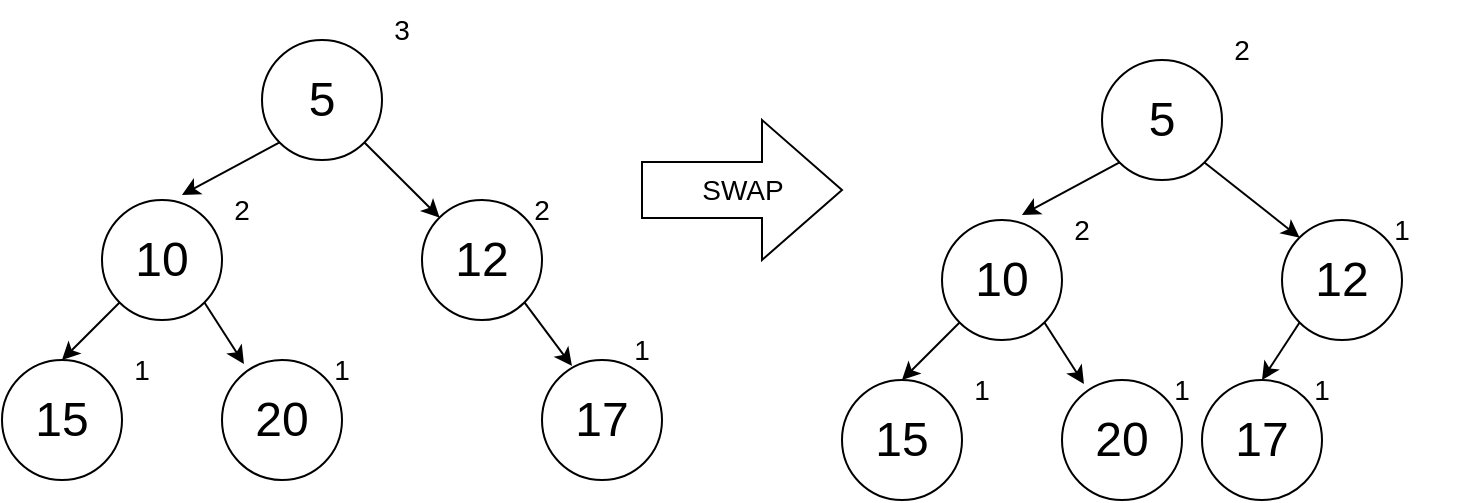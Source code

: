 <mxfile version="16.1.2" type="device"><diagram id="oeTP1227Fok0xVzUUvgo" name="Page-1"><mxGraphModel dx="1102" dy="865" grid="1" gridSize="10" guides="1" tooltips="1" connect="1" arrows="1" fold="1" page="1" pageScale="1" pageWidth="850" pageHeight="1100" math="0" shadow="0"><root><mxCell id="0"/><mxCell id="1" parent="0"/><mxCell id="4z57YgowG81zO-twMssr-12" style="edgeStyle=none;rounded=0;orthogonalLoop=1;jettySize=auto;html=1;exitX=0;exitY=1;exitDx=0;exitDy=0;entryX=0.5;entryY=0;entryDx=0;entryDy=0;fontSize=14;" edge="1" parent="1" source="4z57YgowG81zO-twMssr-14" target="4z57YgowG81zO-twMssr-16"><mxGeometry relative="1" as="geometry"/></mxCell><mxCell id="4z57YgowG81zO-twMssr-13" style="edgeStyle=none;rounded=0;orthogonalLoop=1;jettySize=auto;html=1;exitX=1;exitY=1;exitDx=0;exitDy=0;entryX=0.183;entryY=0.033;entryDx=0;entryDy=0;entryPerimeter=0;fontSize=14;" edge="1" parent="1" source="4z57YgowG81zO-twMssr-14" target="4z57YgowG81zO-twMssr-18"><mxGeometry relative="1" as="geometry"/></mxCell><mxCell id="4z57YgowG81zO-twMssr-14" value="&lt;font style=&quot;font-size: 24px&quot;&gt;10&lt;/font&gt;" style="ellipse;whiteSpace=wrap;html=1;aspect=fixed;" vertex="1" parent="1"><mxGeometry x="80" y="140" width="60" height="60" as="geometry"/></mxCell><mxCell id="4z57YgowG81zO-twMssr-15" value="2" style="text;html=1;strokeColor=none;fillColor=none;align=center;verticalAlign=middle;whiteSpace=wrap;rounded=0;fontSize=14;" vertex="1" parent="1"><mxGeometry x="120" y="130" width="60" height="30" as="geometry"/></mxCell><mxCell id="4z57YgowG81zO-twMssr-16" value="&lt;font style=&quot;font-size: 24px&quot;&gt;15&lt;/font&gt;" style="ellipse;whiteSpace=wrap;html=1;aspect=fixed;" vertex="1" parent="1"><mxGeometry x="30" y="220" width="60" height="60" as="geometry"/></mxCell><mxCell id="4z57YgowG81zO-twMssr-17" value="1" style="text;html=1;strokeColor=none;fillColor=none;align=center;verticalAlign=middle;whiteSpace=wrap;rounded=0;fontSize=14;" vertex="1" parent="1"><mxGeometry x="70" y="210" width="60" height="30" as="geometry"/></mxCell><mxCell id="4z57YgowG81zO-twMssr-18" value="&lt;font style=&quot;font-size: 24px&quot;&gt;20&lt;/font&gt;" style="ellipse;whiteSpace=wrap;html=1;aspect=fixed;" vertex="1" parent="1"><mxGeometry x="140" y="220" width="60" height="60" as="geometry"/></mxCell><mxCell id="4z57YgowG81zO-twMssr-19" value="1" style="text;html=1;strokeColor=none;fillColor=none;align=center;verticalAlign=middle;whiteSpace=wrap;rounded=0;fontSize=14;" vertex="1" parent="1"><mxGeometry x="170" y="210" width="60" height="30" as="geometry"/></mxCell><mxCell id="4z57YgowG81zO-twMssr-23" style="edgeStyle=none;rounded=0;orthogonalLoop=1;jettySize=auto;html=1;exitX=0;exitY=1;exitDx=0;exitDy=0;entryX=0;entryY=0.25;entryDx=0;entryDy=0;fontSize=14;" edge="1" parent="1" source="4z57YgowG81zO-twMssr-21" target="4z57YgowG81zO-twMssr-15"><mxGeometry relative="1" as="geometry"/></mxCell><mxCell id="4z57YgowG81zO-twMssr-26" style="edgeStyle=none;rounded=0;orthogonalLoop=1;jettySize=auto;html=1;exitX=1;exitY=1;exitDx=0;exitDy=0;entryX=0;entryY=0;entryDx=0;entryDy=0;fontSize=14;" edge="1" parent="1" source="4z57YgowG81zO-twMssr-21" target="4z57YgowG81zO-twMssr-25"><mxGeometry relative="1" as="geometry"/></mxCell><mxCell id="4z57YgowG81zO-twMssr-21" value="&lt;font style=&quot;font-size: 24px&quot;&gt;5&lt;/font&gt;" style="ellipse;whiteSpace=wrap;html=1;aspect=fixed;" vertex="1" parent="1"><mxGeometry x="160" y="60" width="60" height="60" as="geometry"/></mxCell><mxCell id="4z57YgowG81zO-twMssr-22" value="3" style="text;html=1;strokeColor=none;fillColor=none;align=center;verticalAlign=middle;whiteSpace=wrap;rounded=0;fontSize=14;" vertex="1" parent="1"><mxGeometry x="200" y="40" width="60" height="30" as="geometry"/></mxCell><mxCell id="4z57YgowG81zO-twMssr-29" style="edgeStyle=none;rounded=0;orthogonalLoop=1;jettySize=auto;html=1;exitX=1;exitY=1;exitDx=0;exitDy=0;entryX=0.25;entryY=0.05;entryDx=0;entryDy=0;entryPerimeter=0;fontSize=14;" edge="1" parent="1" source="4z57YgowG81zO-twMssr-25" target="4z57YgowG81zO-twMssr-28"><mxGeometry relative="1" as="geometry"/></mxCell><mxCell id="4z57YgowG81zO-twMssr-25" value="&lt;font style=&quot;font-size: 24px&quot;&gt;12&lt;/font&gt;" style="ellipse;whiteSpace=wrap;html=1;aspect=fixed;" vertex="1" parent="1"><mxGeometry x="240" y="140" width="60" height="60" as="geometry"/></mxCell><mxCell id="4z57YgowG81zO-twMssr-27" value="2" style="text;html=1;strokeColor=none;fillColor=none;align=center;verticalAlign=middle;whiteSpace=wrap;rounded=0;fontSize=14;" vertex="1" parent="1"><mxGeometry x="270" y="130" width="60" height="30" as="geometry"/></mxCell><mxCell id="4z57YgowG81zO-twMssr-28" value="&lt;font style=&quot;font-size: 24px&quot;&gt;17&lt;/font&gt;" style="ellipse;whiteSpace=wrap;html=1;aspect=fixed;" vertex="1" parent="1"><mxGeometry x="300" y="220" width="60" height="60" as="geometry"/></mxCell><mxCell id="4z57YgowG81zO-twMssr-30" value="1" style="text;html=1;strokeColor=none;fillColor=none;align=center;verticalAlign=middle;whiteSpace=wrap;rounded=0;fontSize=14;" vertex="1" parent="1"><mxGeometry x="320" y="200" width="60" height="30" as="geometry"/></mxCell><mxCell id="4z57YgowG81zO-twMssr-31" style="edgeStyle=none;rounded=0;orthogonalLoop=1;jettySize=auto;html=1;exitX=0;exitY=1;exitDx=0;exitDy=0;entryX=0.5;entryY=0;entryDx=0;entryDy=0;fontSize=14;" edge="1" parent="1" source="4z57YgowG81zO-twMssr-33" target="4z57YgowG81zO-twMssr-35"><mxGeometry relative="1" as="geometry"/></mxCell><mxCell id="4z57YgowG81zO-twMssr-32" style="edgeStyle=none;rounded=0;orthogonalLoop=1;jettySize=auto;html=1;exitX=1;exitY=1;exitDx=0;exitDy=0;entryX=0.183;entryY=0.033;entryDx=0;entryDy=0;entryPerimeter=0;fontSize=14;" edge="1" parent="1" source="4z57YgowG81zO-twMssr-33" target="4z57YgowG81zO-twMssr-37"><mxGeometry relative="1" as="geometry"/></mxCell><mxCell id="4z57YgowG81zO-twMssr-33" value="&lt;font style=&quot;font-size: 24px&quot;&gt;10&lt;/font&gt;" style="ellipse;whiteSpace=wrap;html=1;aspect=fixed;" vertex="1" parent="1"><mxGeometry x="500" y="150" width="60" height="60" as="geometry"/></mxCell><mxCell id="4z57YgowG81zO-twMssr-34" value="2" style="text;html=1;strokeColor=none;fillColor=none;align=center;verticalAlign=middle;whiteSpace=wrap;rounded=0;fontSize=14;" vertex="1" parent="1"><mxGeometry x="540" y="140" width="60" height="30" as="geometry"/></mxCell><mxCell id="4z57YgowG81zO-twMssr-35" value="&lt;font style=&quot;font-size: 24px&quot;&gt;15&lt;/font&gt;" style="ellipse;whiteSpace=wrap;html=1;aspect=fixed;" vertex="1" parent="1"><mxGeometry x="450" y="230" width="60" height="60" as="geometry"/></mxCell><mxCell id="4z57YgowG81zO-twMssr-36" value="1" style="text;html=1;strokeColor=none;fillColor=none;align=center;verticalAlign=middle;whiteSpace=wrap;rounded=0;fontSize=14;" vertex="1" parent="1"><mxGeometry x="490" y="220" width="60" height="30" as="geometry"/></mxCell><mxCell id="4z57YgowG81zO-twMssr-37" value="&lt;font style=&quot;font-size: 24px&quot;&gt;20&lt;/font&gt;" style="ellipse;whiteSpace=wrap;html=1;aspect=fixed;" vertex="1" parent="1"><mxGeometry x="560" y="230" width="60" height="60" as="geometry"/></mxCell><mxCell id="4z57YgowG81zO-twMssr-38" value="1" style="text;html=1;strokeColor=none;fillColor=none;align=center;verticalAlign=middle;whiteSpace=wrap;rounded=0;fontSize=14;" vertex="1" parent="1"><mxGeometry x="590" y="220" width="60" height="30" as="geometry"/></mxCell><mxCell id="4z57YgowG81zO-twMssr-39" style="edgeStyle=none;rounded=0;orthogonalLoop=1;jettySize=auto;html=1;exitX=0;exitY=1;exitDx=0;exitDy=0;entryX=0;entryY=0.25;entryDx=0;entryDy=0;fontSize=14;" edge="1" parent="1" source="4z57YgowG81zO-twMssr-41" target="4z57YgowG81zO-twMssr-34"><mxGeometry relative="1" as="geometry"/></mxCell><mxCell id="4z57YgowG81zO-twMssr-40" style="edgeStyle=none;rounded=0;orthogonalLoop=1;jettySize=auto;html=1;exitX=1;exitY=1;exitDx=0;exitDy=0;entryX=0;entryY=0;entryDx=0;entryDy=0;fontSize=14;" edge="1" parent="1" source="4z57YgowG81zO-twMssr-41" target="4z57YgowG81zO-twMssr-44"><mxGeometry relative="1" as="geometry"/></mxCell><mxCell id="4z57YgowG81zO-twMssr-41" value="&lt;font style=&quot;font-size: 24px&quot;&gt;5&lt;/font&gt;" style="ellipse;whiteSpace=wrap;html=1;aspect=fixed;" vertex="1" parent="1"><mxGeometry x="580" y="70" width="60" height="60" as="geometry"/></mxCell><mxCell id="4z57YgowG81zO-twMssr-42" value="2" style="text;html=1;strokeColor=none;fillColor=none;align=center;verticalAlign=middle;whiteSpace=wrap;rounded=0;fontSize=14;" vertex="1" parent="1"><mxGeometry x="620" y="50" width="60" height="30" as="geometry"/></mxCell><mxCell id="4z57YgowG81zO-twMssr-48" style="edgeStyle=none;rounded=0;orthogonalLoop=1;jettySize=auto;html=1;exitX=0;exitY=1;exitDx=0;exitDy=0;entryX=0.5;entryY=0;entryDx=0;entryDy=0;fontSize=14;" edge="1" parent="1" source="4z57YgowG81zO-twMssr-44" target="4z57YgowG81zO-twMssr-46"><mxGeometry relative="1" as="geometry"/></mxCell><mxCell id="4z57YgowG81zO-twMssr-44" value="&lt;font style=&quot;font-size: 24px&quot;&gt;12&lt;/font&gt;" style="ellipse;whiteSpace=wrap;html=1;aspect=fixed;" vertex="1" parent="1"><mxGeometry x="670" y="150" width="60" height="60" as="geometry"/></mxCell><mxCell id="4z57YgowG81zO-twMssr-45" value="1" style="text;html=1;strokeColor=none;fillColor=none;align=center;verticalAlign=middle;whiteSpace=wrap;rounded=0;fontSize=14;" vertex="1" parent="1"><mxGeometry x="700" y="140" width="60" height="30" as="geometry"/></mxCell><mxCell id="4z57YgowG81zO-twMssr-46" value="&lt;font style=&quot;font-size: 24px&quot;&gt;17&lt;/font&gt;" style="ellipse;whiteSpace=wrap;html=1;aspect=fixed;" vertex="1" parent="1"><mxGeometry x="630" y="230" width="60" height="60" as="geometry"/></mxCell><mxCell id="4z57YgowG81zO-twMssr-47" value="1" style="text;html=1;strokeColor=none;fillColor=none;align=center;verticalAlign=middle;whiteSpace=wrap;rounded=0;fontSize=14;" vertex="1" parent="1"><mxGeometry x="660" y="220" width="60" height="30" as="geometry"/></mxCell><mxCell id="4z57YgowG81zO-twMssr-49" value="SWAP" style="html=1;shadow=0;dashed=0;align=center;verticalAlign=middle;shape=mxgraph.arrows2.arrow;dy=0.6;dx=40;notch=0;fontSize=14;strokeColor=#000000;fillColor=none;" vertex="1" parent="1"><mxGeometry x="350" y="100" width="100" height="70" as="geometry"/></mxCell></root></mxGraphModel></diagram></mxfile>
